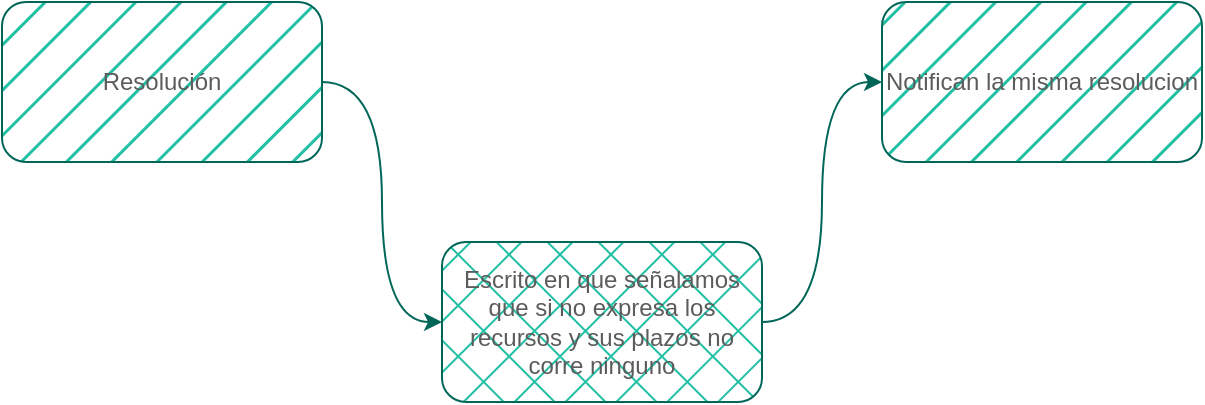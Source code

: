<mxfile version="21.6.7" type="github">
  <diagram id="kgpKYQtTHZ0yAKxKKP6v" name="Page-1">
    <mxGraphModel dx="1427" dy="743" grid="1" gridSize="10" guides="1" tooltips="1" connect="1" arrows="1" fold="1" page="1" pageScale="1" pageWidth="850" pageHeight="1100" math="0" shadow="0">
      <root>
        <mxCell id="0" />
        <mxCell id="1" parent="0" />
        <mxCell id="3dQRqG6nnBPtBo7Co6v3-7" style="edgeStyle=orthogonalEdgeStyle;orthogonalLoop=1;jettySize=auto;html=1;exitX=1;exitY=0.5;exitDx=0;exitDy=0;entryX=0;entryY=0.5;entryDx=0;entryDy=0;curved=1;labelBackgroundColor=none;strokeColor=#006658;fontColor=default;" edge="1" parent="1" source="3dQRqG6nnBPtBo7Co6v3-2" target="3dQRqG6nnBPtBo7Co6v3-3">
          <mxGeometry relative="1" as="geometry" />
        </mxCell>
        <mxCell id="3dQRqG6nnBPtBo7Co6v3-2" value="Resolución" style="rounded=1;whiteSpace=wrap;html=1;fillColor=#21C0A5;strokeColor=#006658;fillStyle=hatch;fontColor=#5C5C5C;labelBackgroundColor=none;" vertex="1" parent="1">
          <mxGeometry x="80" y="80" width="160" height="80" as="geometry" />
        </mxCell>
        <mxCell id="3dQRqG6nnBPtBo7Co6v3-8" style="edgeStyle=orthogonalEdgeStyle;orthogonalLoop=1;jettySize=auto;html=1;exitX=1;exitY=0.5;exitDx=0;exitDy=0;entryX=0;entryY=0.5;entryDx=0;entryDy=0;curved=1;labelBackgroundColor=none;strokeColor=#006658;fontColor=default;" edge="1" parent="1" source="3dQRqG6nnBPtBo7Co6v3-3" target="3dQRqG6nnBPtBo7Co6v3-5">
          <mxGeometry relative="1" as="geometry">
            <Array as="points">
              <mxPoint x="490" y="240" />
              <mxPoint x="490" y="120" />
            </Array>
          </mxGeometry>
        </mxCell>
        <mxCell id="3dQRqG6nnBPtBo7Co6v3-3" value="Escrito en que señalamos que si no expresa los recursos y sus plazos no corre ninguno" style="rounded=1;whiteSpace=wrap;html=1;fillColor=#21C0A5;fontColor=#5C5C5C;strokeColor=#006658;fillStyle=cross-hatch;labelBackgroundColor=none;" vertex="1" parent="1">
          <mxGeometry x="300" y="200" width="160" height="80" as="geometry" />
        </mxCell>
        <mxCell id="3dQRqG6nnBPtBo7Co6v3-5" value="Notifican la misma resolucion" style="rounded=1;whiteSpace=wrap;html=1;fillColor=#21C0A5;fontColor=#5C5C5C;strokeColor=#006658;fillStyle=hatch;labelBackgroundColor=none;" vertex="1" parent="1">
          <mxGeometry x="520" y="80" width="160" height="80" as="geometry" />
        </mxCell>
      </root>
    </mxGraphModel>
  </diagram>
</mxfile>
